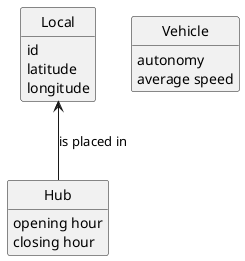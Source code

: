 @startuml
skinparam packageStyle rectangle

skinparam classAttributeIconSize 0
hide circle
hide methods

class Local{
id
latitude
longitude
}

class Hub{
opening hour
closing hour
}

class Vehicle{
autonomy
average speed
}

Local <-- Hub: is placed in

@enduml

